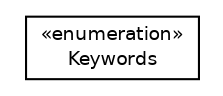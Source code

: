 #!/usr/local/bin/dot
#
# Class diagram 
# Generated by UMLGraph version R5_6 (http://www.umlgraph.org/)
#

digraph G {
	edge [fontname="Helvetica",fontsize=10,labelfontname="Helvetica",labelfontsize=10];
	node [fontname="Helvetica",fontsize=10,shape=plaintext];
	nodesep=0.25;
	ranksep=0.5;
	// net.ljcomputing.sql.keyword.Keywords
	c185 [label=<<table title="net.ljcomputing.sql.keyword.Keywords" border="0" cellborder="1" cellspacing="0" cellpadding="2" port="p" href="./Keywords.html">
		<tr><td><table border="0" cellspacing="0" cellpadding="1">
<tr><td align="center" balign="center"> &#171;enumeration&#187; </td></tr>
<tr><td align="center" balign="center"> Keywords </td></tr>
		</table></td></tr>
		</table>>, URL="./Keywords.html", fontname="Helvetica", fontcolor="black", fontsize=9.0];
}

